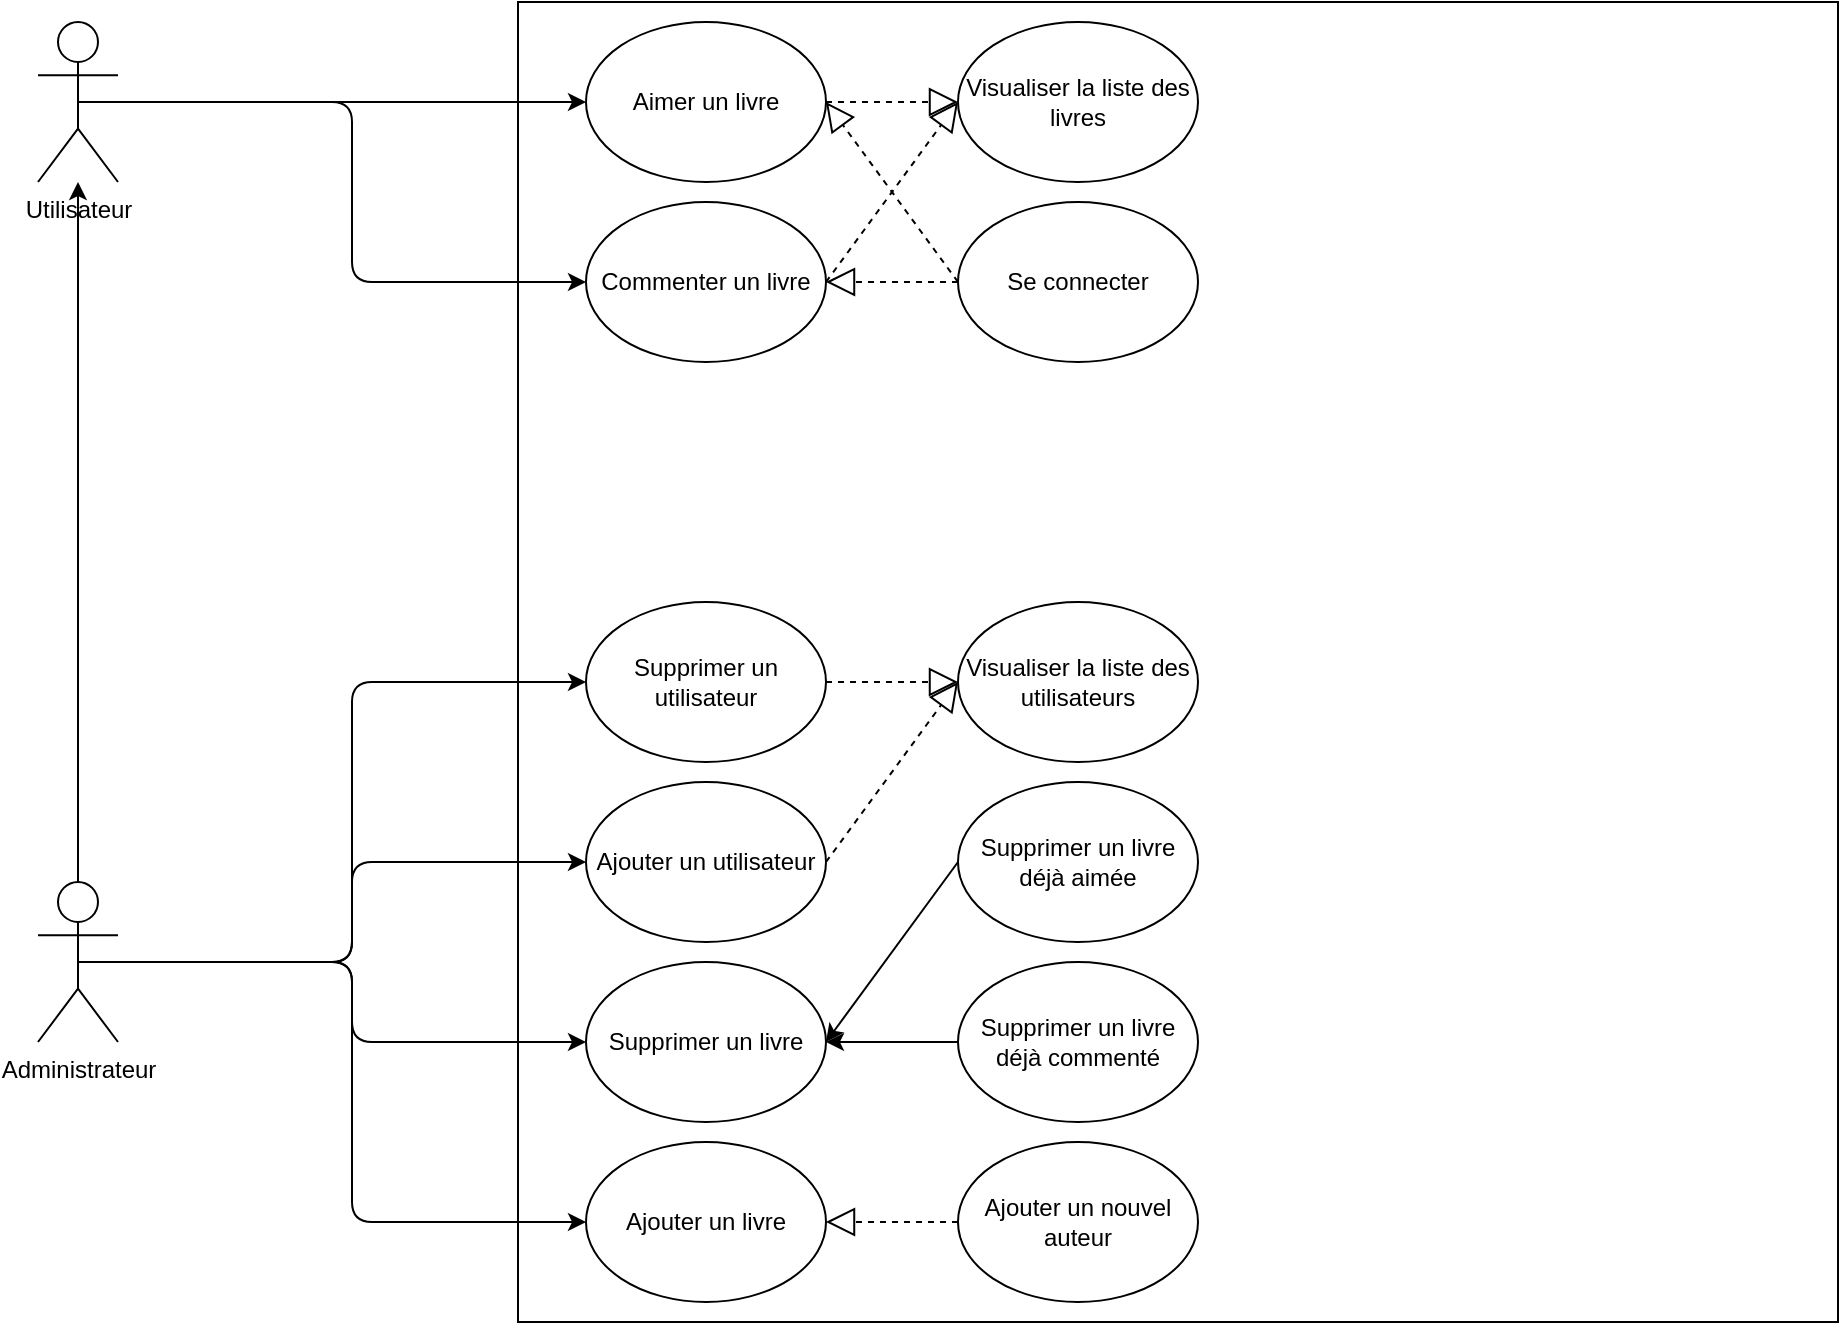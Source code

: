 <mxfile version="14.2.7" type="github">
  <diagram id="8b-7bDJwb1IuuJJJYBPw" name="Page-1">
    <mxGraphModel dx="1673" dy="2108" grid="1" gridSize="10" guides="1" tooltips="1" connect="1" arrows="1" fold="1" page="1" pageScale="1" pageWidth="827" pageHeight="1169" math="0" shadow="0">
      <root>
        <mxCell id="0" />
        <mxCell id="1" parent="0" />
        <mxCell id="H-FOK75OpgJSjX9ccB-x-1" value="" style="whiteSpace=wrap;html=1;aspect=fixed;spacingLeft=0;spacingRight=0;" parent="1" vertex="1">
          <mxGeometry x="320" y="-150" width="660" height="660" as="geometry" />
        </mxCell>
        <mxCell id="H-FOK75OpgJSjX9ccB-x-10" style="edgeStyle=orthogonalEdgeStyle;orthogonalLoop=1;jettySize=auto;html=1;exitX=0.5;exitY=0.5;exitDx=0;exitDy=0;exitPerimeter=0;entryX=0;entryY=0.5;entryDx=0;entryDy=0;" parent="1" source="H-FOK75OpgJSjX9ccB-x-2" target="H-FOK75OpgJSjX9ccB-x-7" edge="1">
          <mxGeometry relative="1" as="geometry" />
        </mxCell>
        <mxCell id="H-FOK75OpgJSjX9ccB-x-11" style="edgeStyle=orthogonalEdgeStyle;orthogonalLoop=1;jettySize=auto;html=1;exitX=0.5;exitY=0.5;exitDx=0;exitDy=0;exitPerimeter=0;entryX=0;entryY=0.5;entryDx=0;entryDy=0;" parent="1" source="H-FOK75OpgJSjX9ccB-x-2" target="H-FOK75OpgJSjX9ccB-x-8" edge="1">
          <mxGeometry relative="1" as="geometry" />
        </mxCell>
        <mxCell id="H-FOK75OpgJSjX9ccB-x-2" value="Utilisateur" style="shape=umlActor;verticalLabelPosition=bottom;verticalAlign=top;html=1;outlineConnect=0;" parent="1" vertex="1">
          <mxGeometry x="80" y="-140" width="40" height="80" as="geometry" />
        </mxCell>
        <mxCell id="H-FOK75OpgJSjX9ccB-x-17" style="edgeStyle=orthogonalEdgeStyle;orthogonalLoop=1;jettySize=auto;html=1;exitX=0.5;exitY=0;exitDx=0;exitDy=0;exitPerimeter=0;" parent="1" source="H-FOK75OpgJSjX9ccB-x-5" target="H-FOK75OpgJSjX9ccB-x-2" edge="1">
          <mxGeometry relative="1" as="geometry" />
        </mxCell>
        <mxCell id="H-FOK75OpgJSjX9ccB-x-19" style="edgeStyle=orthogonalEdgeStyle;orthogonalLoop=1;jettySize=auto;html=1;exitX=0.5;exitY=0.5;exitDx=0;exitDy=0;exitPerimeter=0;entryX=0;entryY=0.5;entryDx=0;entryDy=0;" parent="1" source="H-FOK75OpgJSjX9ccB-x-5" target="H-FOK75OpgJSjX9ccB-x-15" edge="1">
          <mxGeometry relative="1" as="geometry" />
        </mxCell>
        <mxCell id="H-FOK75OpgJSjX9ccB-x-20" style="edgeStyle=orthogonalEdgeStyle;orthogonalLoop=1;jettySize=auto;html=1;exitX=0.5;exitY=0.5;exitDx=0;exitDy=0;exitPerimeter=0;entryX=0;entryY=0.5;entryDx=0;entryDy=0;" parent="1" source="H-FOK75OpgJSjX9ccB-x-5" target="H-FOK75OpgJSjX9ccB-x-13" edge="1">
          <mxGeometry relative="1" as="geometry" />
        </mxCell>
        <mxCell id="H-FOK75OpgJSjX9ccB-x-21" style="edgeStyle=orthogonalEdgeStyle;orthogonalLoop=1;jettySize=auto;html=1;exitX=0.5;exitY=0.5;exitDx=0;exitDy=0;exitPerimeter=0;entryX=0;entryY=0.5;entryDx=0;entryDy=0;" parent="1" source="H-FOK75OpgJSjX9ccB-x-5" target="H-FOK75OpgJSjX9ccB-x-12" edge="1">
          <mxGeometry relative="1" as="geometry" />
        </mxCell>
        <mxCell id="H-FOK75OpgJSjX9ccB-x-24" style="edgeStyle=orthogonalEdgeStyle;orthogonalLoop=1;jettySize=auto;html=1;exitX=0.5;exitY=0.5;exitDx=0;exitDy=0;exitPerimeter=0;entryX=0;entryY=0.5;entryDx=0;entryDy=0;" parent="1" source="H-FOK75OpgJSjX9ccB-x-5" target="H-FOK75OpgJSjX9ccB-x-16" edge="1">
          <mxGeometry relative="1" as="geometry" />
        </mxCell>
        <mxCell id="H-FOK75OpgJSjX9ccB-x-5" value="Administrateur" style="shape=umlActor;verticalLabelPosition=bottom;verticalAlign=top;html=1;outlineConnect=0;" parent="1" vertex="1">
          <mxGeometry x="80" y="290" width="40" height="80" as="geometry" />
        </mxCell>
        <mxCell id="H-FOK75OpgJSjX9ccB-x-6" value="Visualiser la liste des livres" style="ellipse;whiteSpace=wrap;html=1;" parent="1" vertex="1">
          <mxGeometry x="540" y="-140" width="120" height="80" as="geometry" />
        </mxCell>
        <mxCell id="H-FOK75OpgJSjX9ccB-x-7" value="Aimer un livre" style="ellipse;whiteSpace=wrap;html=1;" parent="1" vertex="1">
          <mxGeometry x="354" y="-140" width="120" height="80" as="geometry" />
        </mxCell>
        <mxCell id="H-FOK75OpgJSjX9ccB-x-8" value="Commenter un livre" style="ellipse;whiteSpace=wrap;html=1;" parent="1" vertex="1">
          <mxGeometry x="354" y="-50" width="120" height="80" as="geometry" />
        </mxCell>
        <mxCell id="H-FOK75OpgJSjX9ccB-x-12" value="Ajouter un livre" style="ellipse;whiteSpace=wrap;html=1;" parent="1" vertex="1">
          <mxGeometry x="354" y="420" width="120" height="80" as="geometry" />
        </mxCell>
        <mxCell id="H-FOK75OpgJSjX9ccB-x-13" value="Supprimer un livre" style="ellipse;whiteSpace=wrap;html=1;" parent="1" vertex="1">
          <mxGeometry x="354" y="330" width="120" height="80" as="geometry" />
        </mxCell>
        <mxCell id="H-FOK75OpgJSjX9ccB-x-15" value="Ajouter un utilisateur" style="ellipse;whiteSpace=wrap;html=1;" parent="1" vertex="1">
          <mxGeometry x="354" y="240" width="120" height="80" as="geometry" />
        </mxCell>
        <mxCell id="H-FOK75OpgJSjX9ccB-x-16" value="Supprimer un utilisateur" style="ellipse;whiteSpace=wrap;html=1;" parent="1" vertex="1">
          <mxGeometry x="354" y="150" width="120" height="80" as="geometry" />
        </mxCell>
        <mxCell id="H-FOK75OpgJSjX9ccB-x-25" value="Visualiser la liste des utilisateurs" style="ellipse;whiteSpace=wrap;html=1;" parent="1" vertex="1">
          <mxGeometry x="540" y="150" width="120" height="80" as="geometry" />
        </mxCell>
        <mxCell id="H-FOK75OpgJSjX9ccB-x-26" value="Se connecter" style="ellipse;whiteSpace=wrap;html=1;" parent="1" vertex="1">
          <mxGeometry x="540" y="-50" width="120" height="80" as="geometry" />
        </mxCell>
        <mxCell id="H-FOK75OpgJSjX9ccB-x-31" value="Ajouter un nouvel auteur" style="ellipse;whiteSpace=wrap;html=1;" parent="1" vertex="1">
          <mxGeometry x="540" y="420" width="120" height="80" as="geometry" />
        </mxCell>
        <mxCell id="H-FOK75OpgJSjX9ccB-x-32" value="" style="endArrow=block;dashed=1;endFill=0;endSize=12;html=1;entryX=0;entryY=0.5;entryDx=0;entryDy=0;exitX=1;exitY=0.5;exitDx=0;exitDy=0;" parent="1" source="H-FOK75OpgJSjX9ccB-x-16" target="H-FOK75OpgJSjX9ccB-x-25" edge="1">
          <mxGeometry width="160" relative="1" as="geometry">
            <mxPoint x="330" y="200" as="sourcePoint" />
            <mxPoint x="490" y="200" as="targetPoint" />
          </mxGeometry>
        </mxCell>
        <mxCell id="H-FOK75OpgJSjX9ccB-x-33" value="" style="endArrow=block;dashed=1;endFill=0;endSize=12;html=1;exitX=1;exitY=0.5;exitDx=0;exitDy=0;" parent="1" source="H-FOK75OpgJSjX9ccB-x-15" edge="1">
          <mxGeometry width="160" relative="1" as="geometry">
            <mxPoint x="330" y="200" as="sourcePoint" />
            <mxPoint x="540" y="190" as="targetPoint" />
          </mxGeometry>
        </mxCell>
        <mxCell id="H-FOK75OpgJSjX9ccB-x-36" value="" style="endArrow=block;dashed=1;endFill=0;endSize=12;html=1;exitX=1;exitY=0.5;exitDx=0;exitDy=0;entryX=0;entryY=0.5;entryDx=0;entryDy=0;" parent="1" source="H-FOK75OpgJSjX9ccB-x-8" target="H-FOK75OpgJSjX9ccB-x-6" edge="1">
          <mxGeometry width="160" relative="1" as="geometry">
            <mxPoint x="330" y="100" as="sourcePoint" />
            <mxPoint x="490" y="100" as="targetPoint" />
          </mxGeometry>
        </mxCell>
        <mxCell id="H-FOK75OpgJSjX9ccB-x-37" value="" style="endArrow=block;dashed=1;endFill=0;endSize=12;html=1;exitX=1;exitY=0.5;exitDx=0;exitDy=0;" parent="1" source="H-FOK75OpgJSjX9ccB-x-7" edge="1">
          <mxGeometry width="160" relative="1" as="geometry">
            <mxPoint x="330" y="100" as="sourcePoint" />
            <mxPoint x="540" y="-100" as="targetPoint" />
          </mxGeometry>
        </mxCell>
        <mxCell id="H-FOK75OpgJSjX9ccB-x-38" value="" style="endArrow=block;dashed=1;endFill=0;endSize=12;html=1;exitX=0;exitY=0.5;exitDx=0;exitDy=0;entryX=1;entryY=0.5;entryDx=0;entryDy=0;" parent="1" source="H-FOK75OpgJSjX9ccB-x-31" target="H-FOK75OpgJSjX9ccB-x-12" edge="1">
          <mxGeometry width="160" relative="1" as="geometry">
            <mxPoint x="330" y="100" as="sourcePoint" />
            <mxPoint x="490" y="100" as="targetPoint" />
          </mxGeometry>
        </mxCell>
        <mxCell id="H-FOK75OpgJSjX9ccB-x-40" value="Supprimer un livre déjà aimée" style="ellipse;whiteSpace=wrap;html=1;" parent="1" vertex="1">
          <mxGeometry x="540" y="240" width="120" height="80" as="geometry" />
        </mxCell>
        <mxCell id="H-FOK75OpgJSjX9ccB-x-41" value="Supprimer un livre déjà commenté" style="ellipse;whiteSpace=wrap;html=1;" parent="1" vertex="1">
          <mxGeometry x="540" y="330" width="120" height="80" as="geometry" />
        </mxCell>
        <mxCell id="H-FOK75OpgJSjX9ccB-x-46" value="" style="endArrow=classic;html=1;exitX=0;exitY=0.5;exitDx=0;exitDy=0;" parent="1" source="H-FOK75OpgJSjX9ccB-x-40" edge="1">
          <mxGeometry width="50" height="50" relative="1" as="geometry">
            <mxPoint x="390" y="210" as="sourcePoint" />
            <mxPoint x="474" y="370" as="targetPoint" />
          </mxGeometry>
        </mxCell>
        <mxCell id="H-FOK75OpgJSjX9ccB-x-47" value="" style="endArrow=classic;html=1;exitX=0;exitY=0.5;exitDx=0;exitDy=0;entryX=1;entryY=0.5;entryDx=0;entryDy=0;" parent="1" source="H-FOK75OpgJSjX9ccB-x-41" target="H-FOK75OpgJSjX9ccB-x-13" edge="1">
          <mxGeometry width="50" height="50" relative="1" as="geometry">
            <mxPoint x="390" y="210" as="sourcePoint" />
            <mxPoint x="440" y="160" as="targetPoint" />
          </mxGeometry>
        </mxCell>
        <mxCell id="H-FOK75OpgJSjX9ccB-x-49" value="" style="endArrow=block;dashed=1;endFill=0;endSize=12;html=1;exitX=0;exitY=0.5;exitDx=0;exitDy=0;entryX=1;entryY=0.5;entryDx=0;entryDy=0;" parent="1" source="H-FOK75OpgJSjX9ccB-x-26" target="H-FOK75OpgJSjX9ccB-x-8" edge="1">
          <mxGeometry width="160" relative="1" as="geometry">
            <mxPoint x="330" y="-20" as="sourcePoint" />
            <mxPoint x="480" y="-10" as="targetPoint" />
          </mxGeometry>
        </mxCell>
        <mxCell id="H-FOK75OpgJSjX9ccB-x-50" value="" style="endArrow=block;dashed=1;endFill=0;endSize=12;html=1;exitX=0;exitY=0.5;exitDx=0;exitDy=0;entryX=1;entryY=0.5;entryDx=0;entryDy=0;" parent="1" source="H-FOK75OpgJSjX9ccB-x-26" target="H-FOK75OpgJSjX9ccB-x-7" edge="1">
          <mxGeometry width="160" relative="1" as="geometry">
            <mxPoint x="330" y="-20" as="sourcePoint" />
            <mxPoint x="490" y="-20" as="targetPoint" />
          </mxGeometry>
        </mxCell>
      </root>
    </mxGraphModel>
  </diagram>
</mxfile>
